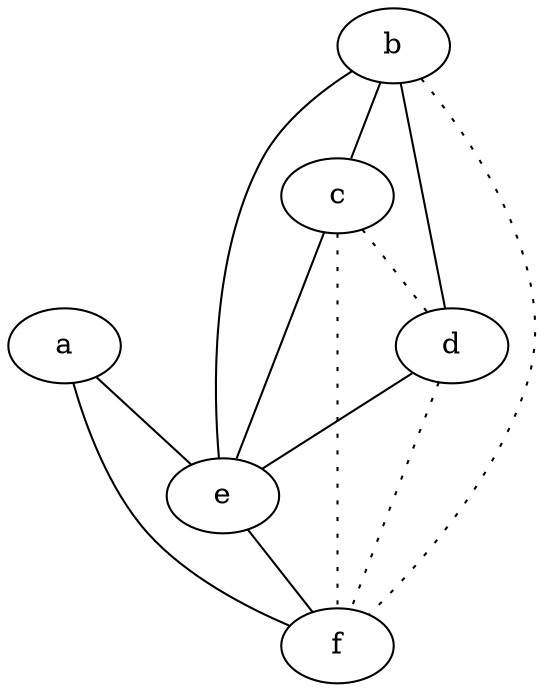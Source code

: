 graph {
a -- e;
a -- f;
b -- c;
b -- d;
b -- e;
b -- f [style=dotted];
c -- d [style=dotted];
c -- e;
c -- f [style=dotted];
d -- e;
d -- f [style=dotted];
e -- f;
}
